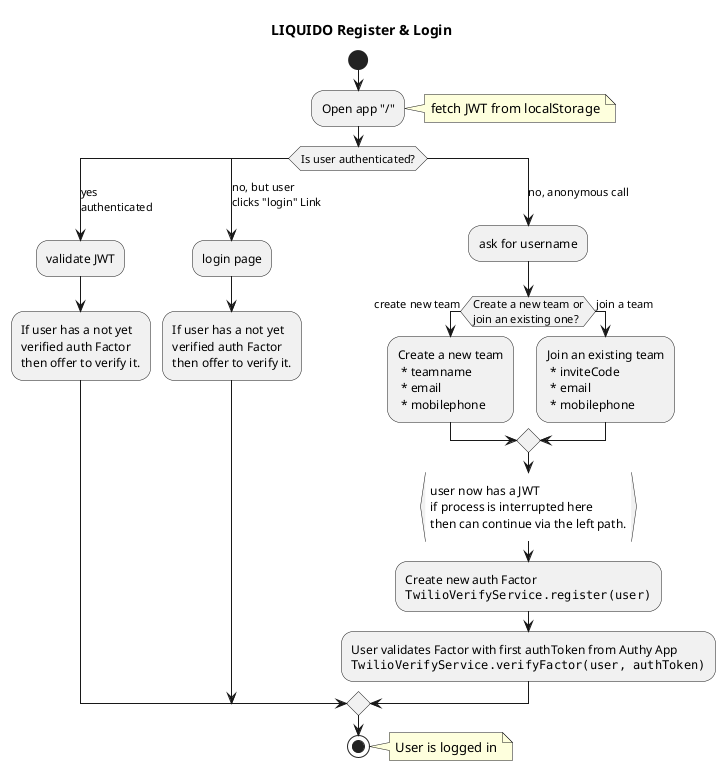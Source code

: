 @startuml

' skin rose

title LIQUIDO Register & Login

start

:Open app "/";

note right
  fetch JWT from localStorage
end note

switch (Is user authenticated?)

case (yes\nauthenticated)

  :validate JWT;

  :If user has a not yet
  verified auth Factor
  then offer to verify it.;

case (no, but user\nclicks "login" Link)

  :login page;

  :If user has a not yet
  verified auth Factor
  then offer to verify it.;

case (no, anonymous call)

  :ask for username;

  if (Create a new team or\njoin an existing one?) then (create new team)

    :Create a new team
     * teamname
     * email
     * mobilephone;

  else (join a team)

    :Join an existing team
     * inviteCode
     * email
     * mobilephone;

  endif

  :user now has a JWT\nif process is interrupted here\nthen can continue via the left path.}

  :Create new auth Factor
  ""TwilioVerifyService.register(user)"";

  :User validates Factor with first authToken from Authy App
  ""TwilioVerifyService.verifyFactor(user, authToken)"";

endswitch

stop

note right
  User is logged in
end note

@enduml